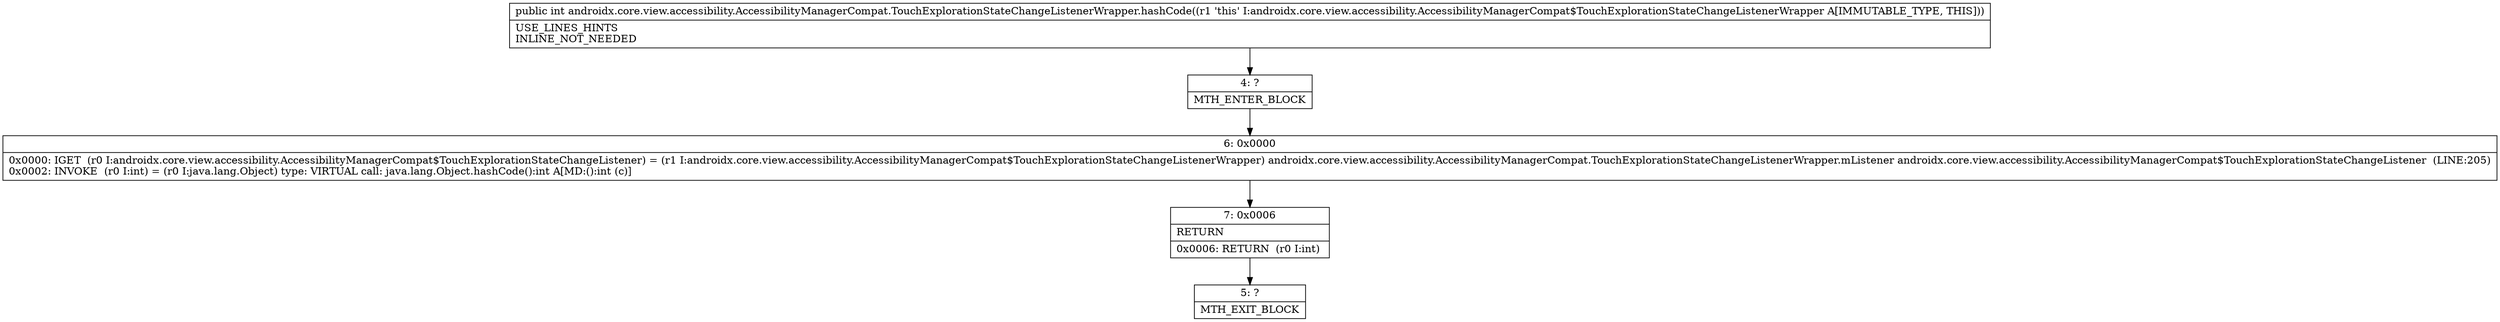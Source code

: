 digraph "CFG forandroidx.core.view.accessibility.AccessibilityManagerCompat.TouchExplorationStateChangeListenerWrapper.hashCode()I" {
Node_4 [shape=record,label="{4\:\ ?|MTH_ENTER_BLOCK\l}"];
Node_6 [shape=record,label="{6\:\ 0x0000|0x0000: IGET  (r0 I:androidx.core.view.accessibility.AccessibilityManagerCompat$TouchExplorationStateChangeListener) = (r1 I:androidx.core.view.accessibility.AccessibilityManagerCompat$TouchExplorationStateChangeListenerWrapper) androidx.core.view.accessibility.AccessibilityManagerCompat.TouchExplorationStateChangeListenerWrapper.mListener androidx.core.view.accessibility.AccessibilityManagerCompat$TouchExplorationStateChangeListener  (LINE:205)\l0x0002: INVOKE  (r0 I:int) = (r0 I:java.lang.Object) type: VIRTUAL call: java.lang.Object.hashCode():int A[MD:():int (c)]\l}"];
Node_7 [shape=record,label="{7\:\ 0x0006|RETURN\l|0x0006: RETURN  (r0 I:int) \l}"];
Node_5 [shape=record,label="{5\:\ ?|MTH_EXIT_BLOCK\l}"];
MethodNode[shape=record,label="{public int androidx.core.view.accessibility.AccessibilityManagerCompat.TouchExplorationStateChangeListenerWrapper.hashCode((r1 'this' I:androidx.core.view.accessibility.AccessibilityManagerCompat$TouchExplorationStateChangeListenerWrapper A[IMMUTABLE_TYPE, THIS]))  | USE_LINES_HINTS\lINLINE_NOT_NEEDED\l}"];
MethodNode -> Node_4;Node_4 -> Node_6;
Node_6 -> Node_7;
Node_7 -> Node_5;
}

